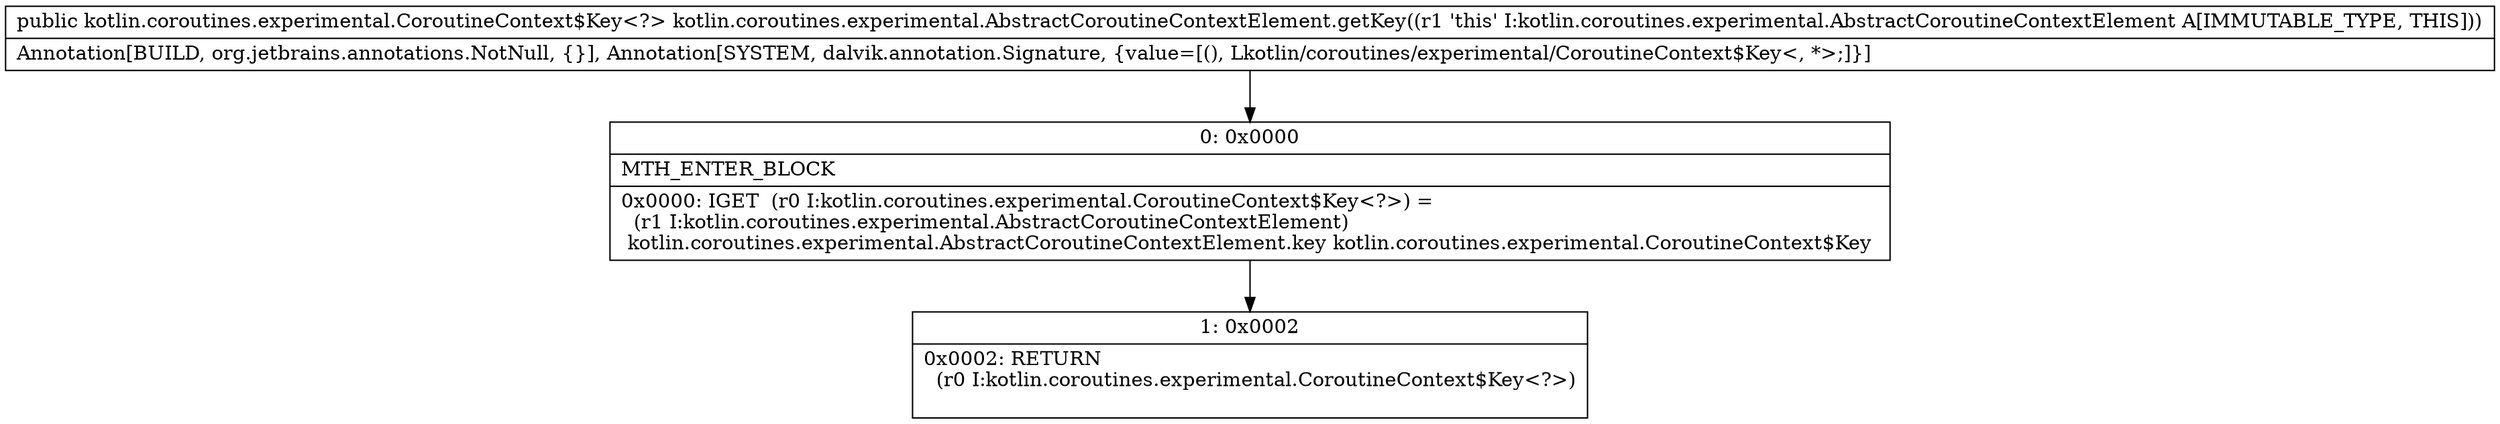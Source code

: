 digraph "CFG forkotlin.coroutines.experimental.AbstractCoroutineContextElement.getKey()Lkotlin\/coroutines\/experimental\/CoroutineContext$Key;" {
Node_0 [shape=record,label="{0\:\ 0x0000|MTH_ENTER_BLOCK\l|0x0000: IGET  (r0 I:kotlin.coroutines.experimental.CoroutineContext$Key\<?\>) = \l  (r1 I:kotlin.coroutines.experimental.AbstractCoroutineContextElement)\l kotlin.coroutines.experimental.AbstractCoroutineContextElement.key kotlin.coroutines.experimental.CoroutineContext$Key \l}"];
Node_1 [shape=record,label="{1\:\ 0x0002|0x0002: RETURN  \l  (r0 I:kotlin.coroutines.experimental.CoroutineContext$Key\<?\>)\l \l}"];
MethodNode[shape=record,label="{public kotlin.coroutines.experimental.CoroutineContext$Key\<?\> kotlin.coroutines.experimental.AbstractCoroutineContextElement.getKey((r1 'this' I:kotlin.coroutines.experimental.AbstractCoroutineContextElement A[IMMUTABLE_TYPE, THIS]))  | Annotation[BUILD, org.jetbrains.annotations.NotNull, \{\}], Annotation[SYSTEM, dalvik.annotation.Signature, \{value=[(), Lkotlin\/coroutines\/experimental\/CoroutineContext$Key\<, *\>;]\}]\l}"];
MethodNode -> Node_0;
Node_0 -> Node_1;
}

